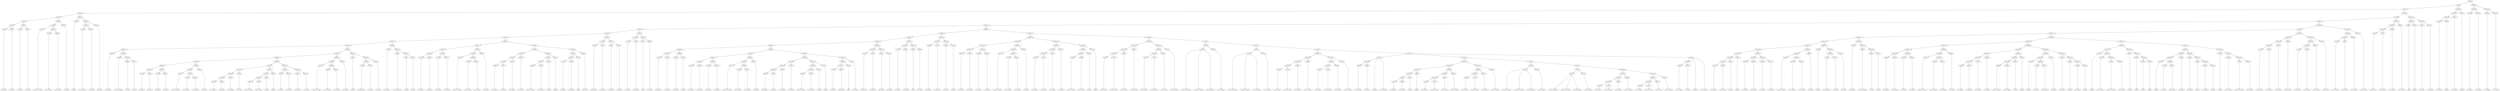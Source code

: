 digraph sample{
"L2810(0)"->"[C  E  G](0)"
"L2810(1)"->"[C  E  G](1)"
"L5306(6)"->"L2810(0)"
"L5306(6)"->"L2810(1)"
"L2810(2)"->"[C  E  G](2)"
"L2810(3)"->"[C  E  G](3)"
"L5306(7)"->"L2810(2)"
"L5306(7)"->"L2810(3)"
"L5306(5)"->"L5306(6)"
"L5306(5)"->"L5306(7)"
"L4701(0)"->"[Cis  D  F  G  B](0)"
"L3070(0)"->"[D  F  G  B](0)"
"L4034(0)"->"[F  G  A  B](0)"
"L5306(10)"->"L3070(0)"
"L5306(10)"->"L4034(0)"
"L5306(9)"->"L4701(0)"
"L5306(9)"->"L5306(10)"
"L2869(0)"->"[F  G  B](0)"
"L5306(8)"->"L5306(9)"
"L5306(8)"->"L2869(0)"
"L5306(4)"->"L5306(5)"
"L5306(4)"->"L5306(8)"
"L4016(0)"->"[C  E](0)"
"L4156(0)"->"[D  E  Gis  B](0)"
"L-1758(0)"->"[C  E  A](0)"
"L5306(13)"->"L4156(0)"
"L5306(13)"->"L-1758(0)"
"L3780(0)"->"[D  F  A](0)"
"L5306(12)"->"L5306(13)"
"L5306(12)"->"L3780(0)"
"L5306(11)"->"L4016(0)"
"L5306(11)"->"L5306(12)"
"L5306(3)"->"L5306(4)"
"L5306(3)"->"L5306(11)"
"L4395(0)"->"[D  E  Gis](0)"
"L4298(0)"->"[C  D  E  Gis  B](0)"
"L2555(0)"->"[C  A](0)"
"L2555(1)"->"[C  A](1)"
"L5306(25)"->"L2555(0)"
"L5306(25)"->"L2555(1)"
"L5306(24)"->"L4298(0)"
"L5306(24)"->"L5306(25)"
"L5306(23)"->"L4395(0)"
"L5306(23)"->"L5306(24)"
"L2810(4)"->"[C  E  G](4)"
"L2810(5)"->"[C  E  G](5)"
"L5306(31)"->"L2810(4)"
"L5306(31)"->"L2810(5)"
"L2810(6)"->"[C  E  G](6)"
"L2810(7)"->"[C  E  G](7)"
"L5306(32)"->"L2810(6)"
"L5306(32)"->"L2810(7)"
"L5306(30)"->"L5306(31)"
"L5306(30)"->"L5306(32)"
"L4701(1)"->"[Cis  D  F  G  B](1)"
"L3070(1)"->"[D  F  G  B](1)"
"L4034(1)"->"[F  G  A  B](1)"
"L5306(35)"->"L3070(1)"
"L5306(35)"->"L4034(1)"
"L5306(34)"->"L4701(1)"
"L5306(34)"->"L5306(35)"
"L2869(1)"->"[F  G  B](1)"
"L5306(33)"->"L5306(34)"
"L5306(33)"->"L2869(1)"
"L5306(29)"->"L5306(30)"
"L5306(29)"->"L5306(33)"
"L4645(0)"->"[C  G  Ais](0)"
"L4781(0)"->"[C  Fis  A](0)"
"L5306(40)"->"L4645(0)"
"L5306(40)"->"L4781(0)"
"L3121(0)"->"[C  F  Gis](0)"
"L5306(39)"->"L5306(40)"
"L5306(39)"->"L3121(0)"
"L2810(8)"->"[C  E  G](8)"
"L5306(38)"->"L5306(39)"
"L5306(38)"->"L2810(8)"
"L3840(0)"->"[D  E  F  G  B](0)"
"L3070(2)"->"[D  F  G  B](2)"
"L5306(43)"->"L3840(0)"
"L5306(43)"->"L3070(2)"
"L4016(1)"->"[C  E](1)"
"L5306(42)"->"L5306(43)"
"L5306(42)"->"L4016(1)"
"L3503(0)"->"[rest](0)"
"L5306(41)"->"L5306(42)"
"L5306(41)"->"L3503(0)"
"L5306(37)"->"L5306(38)"
"L5306(37)"->"L5306(41)"
"L2810(9)"->"[C  E  G](9)"
"L2810(10)"->"[C  E  G](10)"
"L5306(45)"->"L2810(9)"
"L5306(45)"->"L2810(10)"
"L2810(11)"->"[C  E  G](11)"
"L2810(12)"->"[C  E  G](12)"
"L5306(46)"->"L2810(11)"
"L5306(46)"->"L2810(12)"
"L5306(44)"->"L5306(45)"
"L5306(44)"->"L5306(46)"
"L5306(36)"->"L5306(37)"
"L5306(36)"->"L5306(44)"
"L5306(28)"->"L5306(29)"
"L5306(28)"->"L5306(36)"
"L4701(2)"->"[Cis  D  F  G  B](2)"
"L3070(3)"->"[D  F  G  B](3)"
"L4034(2)"->"[F  G  A  B](2)"
"L5306(49)"->"L3070(3)"
"L5306(49)"->"L4034(2)"
"L5306(48)"->"L4701(2)"
"L5306(48)"->"L5306(49)"
"L2869(2)"->"[F  G  B](2)"
"L5306(47)"->"L5306(48)"
"L5306(47)"->"L2869(2)"
"L5306(27)"->"L5306(28)"
"L5306(27)"->"L5306(47)"
"L4016(2)"->"[C  E](2)"
"L4156(1)"->"[D  E  Gis  B](1)"
"L-1758(1)"->"[C  E  A](1)"
"L5306(52)"->"L4156(1)"
"L5306(52)"->"L-1758(1)"
"L3780(1)"->"[D  F  A](1)"
"L5306(51)"->"L5306(52)"
"L5306(51)"->"L3780(1)"
"L5306(50)"->"L4016(2)"
"L5306(50)"->"L5306(51)"
"L5306(26)"->"L5306(27)"
"L5306(26)"->"L5306(50)"
"L5306(22)"->"L5306(23)"
"L5306(22)"->"L5306(26)"
"L4395(1)"->"[D  E  Gis](1)"
"L4298(1)"->"[C  D  E  Gis  B](1)"
"L2555(2)"->"[C  A](2)"
"L2555(3)"->"[C  A](3)"
"L5306(55)"->"L2555(2)"
"L5306(55)"->"L2555(3)"
"L5306(54)"->"L4298(1)"
"L5306(54)"->"L5306(55)"
"L5306(53)"->"L4395(1)"
"L5306(53)"->"L5306(54)"
"L5306(21)"->"L5306(22)"
"L5306(21)"->"L5306(53)"
"L2810(13)"->"[C  E  G](13)"
"L2810(14)"->"[C  E  G](14)"
"L5306(59)"->"L2810(13)"
"L5306(59)"->"L2810(14)"
"L2810(15)"->"[C  E  G](15)"
"L2810(16)"->"[C  E  G](16)"
"L5306(60)"->"L2810(15)"
"L5306(60)"->"L2810(16)"
"L5306(58)"->"L5306(59)"
"L5306(58)"->"L5306(60)"
"L4701(3)"->"[Cis  D  F  G  B](3)"
"L3070(4)"->"[D  F  G  B](4)"
"L4034(3)"->"[F  G  A  B](3)"
"L5306(63)"->"L3070(4)"
"L5306(63)"->"L4034(3)"
"L5306(62)"->"L4701(3)"
"L5306(62)"->"L5306(63)"
"L2869(3)"->"[F  G  B](3)"
"L5306(61)"->"L5306(62)"
"L5306(61)"->"L2869(3)"
"L5306(57)"->"L5306(58)"
"L5306(57)"->"L5306(61)"
"L4645(1)"->"[C  G  Ais](1)"
"L4781(1)"->"[C  Fis  A](1)"
"L5306(68)"->"L4645(1)"
"L5306(68)"->"L4781(1)"
"L3121(1)"->"[C  F  Gis](1)"
"L5306(67)"->"L5306(68)"
"L5306(67)"->"L3121(1)"
"L2810(17)"->"[C  E  G](17)"
"L5306(66)"->"L5306(67)"
"L5306(66)"->"L2810(17)"
"L3840(1)"->"[D  E  F  G  B](1)"
"L3070(5)"->"[D  F  G  B](5)"
"L5306(71)"->"L3840(1)"
"L5306(71)"->"L3070(5)"
"L4016(3)"->"[C  E](3)"
"L5306(70)"->"L5306(71)"
"L5306(70)"->"L4016(3)"
"L3503(1)"->"[rest](1)"
"L5306(69)"->"L5306(70)"
"L5306(69)"->"L3503(1)"
"L5306(65)"->"L5306(66)"
"L5306(65)"->"L5306(69)"
"L3132(0)"->"[C  G  B](0)"
"L4035(0)"->"[D  E  Fis](0)"
"L5306(74)"->"L3132(0)"
"L5306(74)"->"L4035(0)"
"L2025(0)"->"[G](0)"
"L5306(73)"->"L5306(74)"
"L5306(73)"->"L2025(0)"
"L2583(0)"->"[D  G  B](0)"
"L5306(72)"->"L5306(73)"
"L5306(72)"->"L2583(0)"
"L5306(64)"->"L5306(65)"
"L5306(64)"->"L5306(72)"
"L5306(56)"->"L5306(57)"
"L5306(56)"->"L5306(64)"
"L5306(20)"->"L5306(21)"
"L5306(20)"->"L5306(56)"
"L5142(0)"->"[C  Dis  G](0)"
"L5142(1)"->"[C  Dis  G](1)"
"L5306(76)"->"L5142(0)"
"L5306(76)"->"L5142(1)"
"L2583(1)"->"[D  G  B](1)"
"L2583(2)"->"[D  G  B](2)"
"L5306(77)"->"L2583(1)"
"L5306(77)"->"L2583(2)"
"L5306(75)"->"L5306(76)"
"L5306(75)"->"L5306(77)"
"L5306(19)"->"L5306(20)"
"L5306(19)"->"L5306(75)"
"L3132(1)"->"[C  G  B](1)"
"L4035(1)"->"[D  E  Fis](1)"
"L5306(79)"->"L3132(1)"
"L5306(79)"->"L4035(1)"
"L2025(1)"->"[G](1)"
"L2869(4)"->"[F  G  B](4)"
"L5306(80)"->"L2025(1)"
"L5306(80)"->"L2869(4)"
"L5306(78)"->"L5306(79)"
"L5306(78)"->"L5306(80)"
"L5306(18)"->"L5306(19)"
"L5306(18)"->"L5306(78)"
"L5142(2)"->"[C  Dis  G](2)"
"L5142(3)"->"[C  Dis  G](3)"
"L5306(87)"->"L5142(2)"
"L5306(87)"->"L5142(3)"
"L2583(3)"->"[D  G  B](3)"
"L-1796(0)"->"[G  B](0)"
"L5306(88)"->"L2583(3)"
"L5306(88)"->"L-1796(0)"
"L5306(86)"->"L5306(87)"
"L5306(86)"->"L5306(88)"
"L2810(18)"->"[C  E  G](18)"
"L2810(19)"->"[C  E  G](19)"
"L5306(92)"->"L2810(18)"
"L5306(92)"->"L2810(19)"
"L2810(20)"->"[C  E  G](20)"
"L2810(21)"->"[C  E  G](21)"
"L5306(93)"->"L2810(20)"
"L5306(93)"->"L2810(21)"
"L5306(91)"->"L5306(92)"
"L5306(91)"->"L5306(93)"
"L4701(4)"->"[Cis  D  F  G  B](4)"
"L3070(6)"->"[D  F  G  B](6)"
"L4034(4)"->"[F  G  A  B](4)"
"L5306(96)"->"L3070(6)"
"L5306(96)"->"L4034(4)"
"L5306(95)"->"L4701(4)"
"L5306(95)"->"L5306(96)"
"L2869(5)"->"[F  G  B](5)"
"L5306(94)"->"L5306(95)"
"L5306(94)"->"L2869(5)"
"L5306(90)"->"L5306(91)"
"L5306(90)"->"L5306(94)"
"L4645(2)"->"[C  G  Ais](2)"
"L4781(2)"->"[C  Fis  A](2)"
"L5306(101)"->"L4645(2)"
"L5306(101)"->"L4781(2)"
"L3121(2)"->"[C  F  Gis](2)"
"L5306(100)"->"L5306(101)"
"L5306(100)"->"L3121(2)"
"L2810(22)"->"[C  E  G](22)"
"L5306(99)"->"L5306(100)"
"L5306(99)"->"L2810(22)"
"L3840(2)"->"[D  E  F  G  B](2)"
"L3070(7)"->"[D  F  G  B](7)"
"L5306(104)"->"L3840(2)"
"L5306(104)"->"L3070(7)"
"L4016(4)"->"[C  E](4)"
"L5306(103)"->"L5306(104)"
"L5306(103)"->"L4016(4)"
"L3503(2)"->"[rest](2)"
"L5306(102)"->"L5306(103)"
"L5306(102)"->"L3503(2)"
"L5306(98)"->"L5306(99)"
"L5306(98)"->"L5306(102)"
"L3132(2)"->"[C  G  B](2)"
"L4035(2)"->"[D  E  Fis](2)"
"L5306(107)"->"L3132(2)"
"L5306(107)"->"L4035(2)"
"L2025(2)"->"[G](2)"
"L5306(106)"->"L5306(107)"
"L5306(106)"->"L2025(2)"
"L2583(4)"->"[D  G  B](4)"
"L5306(105)"->"L5306(106)"
"L5306(105)"->"L2583(4)"
"L5306(97)"->"L5306(98)"
"L5306(97)"->"L5306(105)"
"L5306(89)"->"L5306(90)"
"L5306(89)"->"L5306(97)"
"L5306(85)"->"L5306(86)"
"L5306(85)"->"L5306(89)"
"L5142(4)"->"[C  Dis  G](4)"
"L5142(5)"->"[C  Dis  G](5)"
"L5306(109)"->"L5142(4)"
"L5306(109)"->"L5142(5)"
"L2583(5)"->"[D  G  B](5)"
"L2583(6)"->"[D  G  B](6)"
"L5306(110)"->"L2583(5)"
"L5306(110)"->"L2583(6)"
"L5306(108)"->"L5306(109)"
"L5306(108)"->"L5306(110)"
"L5306(84)"->"L5306(85)"
"L5306(84)"->"L5306(108)"
"L3132(3)"->"[C  G  B](3)"
"L4035(3)"->"[D  E  Fis](3)"
"L5306(112)"->"L3132(3)"
"L5306(112)"->"L4035(3)"
"L2025(3)"->"[G](3)"
"L2869(6)"->"[F  G  B](6)"
"L5306(113)"->"L2025(3)"
"L5306(113)"->"L2869(6)"
"L5306(111)"->"L5306(112)"
"L5306(111)"->"L5306(113)"
"L5306(83)"->"L5306(84)"
"L5306(83)"->"L5306(111)"
"L5142(6)"->"[C  Dis  G](6)"
"L5142(7)"->"[C  Dis  G](7)"
"L5306(115)"->"L5142(6)"
"L5306(115)"->"L5142(7)"
"L2583(7)"->"[D  G  B](7)"
"L-1796(1)"->"[G  B](1)"
"L5306(116)"->"L2583(7)"
"L5306(116)"->"L-1796(1)"
"L5306(114)"->"L5306(115)"
"L5306(114)"->"L5306(116)"
"L5306(82)"->"L5306(83)"
"L5306(82)"->"L5306(114)"
"L2810(23)"->"[C  E  G](23)"
"L2810(24)"->"[C  E  G](24)"
"L5306(121)"->"L2810(23)"
"L5306(121)"->"L2810(24)"
"L2810(25)"->"[C  E  G](25)"
"L2810(26)"->"[C  E  G](26)"
"L5306(122)"->"L2810(25)"
"L5306(122)"->"L2810(26)"
"L5306(120)"->"L5306(121)"
"L5306(120)"->"L5306(122)"
"L4701(5)"->"[Cis  D  F  G  B](5)"
"L3070(8)"->"[D  F  G  B](8)"
"L4034(5)"->"[F  G  A  B](5)"
"L5306(125)"->"L3070(8)"
"L5306(125)"->"L4034(5)"
"L5306(124)"->"L4701(5)"
"L5306(124)"->"L5306(125)"
"L2869(7)"->"[F  G  B](7)"
"L5306(123)"->"L5306(124)"
"L5306(123)"->"L2869(7)"
"L5306(119)"->"L5306(120)"
"L5306(119)"->"L5306(123)"
"L4645(3)"->"[C  G  Ais](3)"
"L4781(3)"->"[C  Fis  A](3)"
"L5306(129)"->"L4645(3)"
"L5306(129)"->"L4781(3)"
"L3121(3)"->"[C  F  Gis](3)"
"L5306(128)"->"L5306(129)"
"L5306(128)"->"L3121(3)"
"L2810(27)"->"[C  E  G](27)"
"L5306(127)"->"L5306(128)"
"L5306(127)"->"L2810(27)"
"L3840(3)"->"[D  E  F  G  B](3)"
"L3070(9)"->"[D  F  G  B](9)"
"L5306(132)"->"L3840(3)"
"L5306(132)"->"L3070(9)"
"L4016(5)"->"[C  E](5)"
"L5306(131)"->"L5306(132)"
"L5306(131)"->"L4016(5)"
"L3503(3)"->"[rest](3)"
"L5306(130)"->"L5306(131)"
"L5306(130)"->"L3503(3)"
"L5306(126)"->"L5306(127)"
"L5306(126)"->"L5306(130)"
"L5306(118)"->"L5306(119)"
"L5306(118)"->"L5306(126)"
"L2953(0)"->"[C  F  G  A](0)"
"L-1727(0)"->"[C  D  E  F  A](0)"
"L5306(137)"->"L2953(0)"
"L5306(137)"->"L-1727(0)"
"L5263(0)"->"[C  D  F  A](0)"
"L5306(136)"->"L5306(137)"
"L5306(136)"->"L5263(0)"
"L4338(0)"->"[C  D  F  A  B](0)"
"L5306(135)"->"L5306(136)"
"L5306(135)"->"L4338(0)"
"L2953(1)"->"[C  F  G  A](1)"
"L-1727(1)"->"[C  D  E  F  A](1)"
"L5306(140)"->"L2953(1)"
"L5306(140)"->"L-1727(1)"
"L5263(1)"->"[C  D  F  A](1)"
"L5306(139)"->"L5306(140)"
"L5306(139)"->"L5263(1)"
"L4338(1)"->"[C  D  F  A  B](1)"
"L5306(138)"->"L5306(139)"
"L5306(138)"->"L4338(1)"
"L5306(134)"->"L5306(135)"
"L5306(134)"->"L5306(138)"
"L3627(0)"->"[C  Cis  D  E  Ais](0)"
"L3627(0)"->"[C  Dis  E  F  Ais](0)"
"L3627(0)"->"[C  E  Fis  Ais](0)"
"L1062(0)"->"[C  E  G  Ais](0)"
"L3079(0)"->"L3627(0)"
"L3079(0)"->"L1062(0)"
"L3627(1)"->"[C  Cis  D  E  Ais](1)"
"L3627(1)"->"[C  Dis  E  F  Ais](1)"
"L3627(1)"->"[C  E  Fis  Ais](1)"
"L1062(1)"->"[C  E  G  Ais](1)"
"L3079(1)"->"L3627(1)"
"L3079(1)"->"L1062(1)"
"L2953(2)"->"[C  F  G  A](2)"
"L-1727(2)"->"[C  D  E  F  A](2)"
"L5306(144)"->"L2953(2)"
"L5306(144)"->"L-1727(2)"
"L5263(2)"->"[C  D  F  A](2)"
"L5306(143)"->"L5306(144)"
"L5306(143)"->"L5263(2)"
"L4338(2)"->"[C  D  F  A  B](2)"
"L5306(142)"->"L5306(143)"
"L5306(142)"->"L4338(2)"
"L2953(3)"->"[C  F  G  A](3)"
"L-1727(3)"->"[C  D  E  F  A](3)"
"L5306(147)"->"L2953(3)"
"L5306(147)"->"L-1727(3)"
"L5263(3)"->"[C  D  F  A](3)"
"L5306(146)"->"L5306(147)"
"L5306(146)"->"L5263(3)"
"L4338(3)"->"[C  D  F  A  B](3)"
"L5306(145)"->"L5306(146)"
"L5306(145)"->"L4338(3)"
"L5306(141)"->"L5306(142)"
"L5306(141)"->"L5306(145)"
"L2953(4)"->"[C  F  G  A](4)"
"L5086(0)"->"[C  D  E](0)"
"L5306(148)"->"L2953(4)"
"L5306(148)"->"L5086(0)"
"L5254(0)"->"[C  Ais](0)"
"L5254(0)"->"L5306(148)"
"L5254(0)"->"[C  G  A  Ais](0)"
"L5213(0)"->"[F  A  Ais](0)"
"L5004(0)"->"[C  D  E  A](0)"
"L5284(0)"->"L5213(0)"
"L5284(0)"->"L5004(0)"
"L4530(0)"->"[F  A](0)"
"L5306(153)"->"L5284(0)"
"L5306(153)"->"L4530(0)"
"L3503(4)"->"[rest](4)"
"L5306(152)"->"L5306(153)"
"L5306(152)"->"L3503(4)"
"L2953(5)"->"[C  F  G  A](5)"
"L-1727(4)"->"[C  D  E  F  A](4)"
"L5306(156)"->"L2953(5)"
"L5306(156)"->"L-1727(4)"
"L5263(4)"->"[C  D  F  A](4)"
"L5306(155)"->"L5306(156)"
"L5306(155)"->"L5263(4)"
"L4338(4)"->"[C  D  F  A  B](4)"
"L5306(154)"->"L5306(155)"
"L5306(154)"->"L4338(4)"
"L5306(151)"->"L5306(152)"
"L5306(151)"->"L5306(154)"
"L2953(6)"->"[C  F  G  A](6)"
"L-1727(5)"->"[C  D  E  F  A](5)"
"L5306(159)"->"L2953(6)"
"L5306(159)"->"L-1727(5)"
"L5263(5)"->"[C  D  F  A](5)"
"L5306(158)"->"L5306(159)"
"L5306(158)"->"L5263(5)"
"L4338(5)"->"[C  D  F  A  B](5)"
"L5306(157)"->"L5306(158)"
"L5306(157)"->"L4338(5)"
"L5306(150)"->"L5306(151)"
"L5306(150)"->"L5306(157)"
"L3627(2)"->"[C  Cis  D  E  Ais](2)"
"L3627(2)"->"[C  Dis  E  F  Ais](2)"
"L3627(2)"->"[C  E  Fis  Ais](2)"
"L1062(2)"->"[C  E  G  Ais](2)"
"L3079(2)"->"L3627(2)"
"L3079(2)"->"L1062(2)"
"L3627(3)"->"[C  Cis  D  E  Ais](3)"
"L3627(3)"->"[C  Dis  E  F  Ais](3)"
"L3627(3)"->"[C  E  Fis  Ais](3)"
"L1062(3)"->"[C  E  G  Ais](3)"
"L3079(3)"->"L3627(3)"
"L3079(3)"->"L1062(3)"
"L2953(7)"->"[C  F  G  A](7)"
"L-1727(6)"->"[C  D  E  F  A](6)"
"L5306(163)"->"L2953(7)"
"L5306(163)"->"L-1727(6)"
"L5263(6)"->"[C  D  F  A](6)"
"L5306(162)"->"L5306(163)"
"L5306(162)"->"L5263(6)"
"L4338(6)"->"[C  D  F  A  B](6)"
"L5306(161)"->"L5306(162)"
"L5306(161)"->"L4338(6)"
"L2953(8)"->"[C  F  G  A](8)"
"L-1727(7)"->"[C  D  E  F  A](7)"
"L5306(166)"->"L2953(8)"
"L5306(166)"->"L-1727(7)"
"L5263(7)"->"[C  D  F  A](7)"
"L5306(165)"->"L5306(166)"
"L5306(165)"->"L5263(7)"
"L4338(7)"->"[C  D  F  A  B](7)"
"L5306(164)"->"L5306(165)"
"L5306(164)"->"L4338(7)"
"L5306(160)"->"L5306(161)"
"L5306(160)"->"L5306(164)"
"L5302(3)"->"L3079(3)"
"L5302(3)"->"L5306(160)"
"L5302(2)"->"L3079(2)"
"L5302(2)"->"L5302(3)"
"L5306(149)"->"L5306(150)"
"L5306(149)"->"L5302(2)"
"L2953(9)"->"[C  F  G  A](9)"
"L5086(1)"->"[C  D  E](1)"
"L5306(167)"->"L2953(9)"
"L5306(167)"->"L5086(1)"
"L5254(1)"->"[C  Ais](1)"
"L5254(1)"->"L5306(167)"
"L5254(1)"->"[C  G  A  Ais](1)"
"L5304(0)"->"L5254(0)"
"L5304(0)"->"L5306(149)"
"L5304(0)"->"L5254(1)"
"L5305(0)"->"L5306(141)"
"L5305(0)"->"L5304(0)"
"L5302(1)"->"L3079(1)"
"L5302(1)"->"L5305(0)"
"L5302(0)"->"L3079(0)"
"L5302(0)"->"L5302(1)"
"L5306(133)"->"L5306(134)"
"L5306(133)"->"L5302(0)"
"L5306(117)"->"L5306(118)"
"L5306(117)"->"L5306(133)"
"L5306(81)"->"L5306(82)"
"L5306(81)"->"L5306(117)"
"L5306(17)"->"L5306(18)"
"L5306(17)"->"L5306(81)"
"L5213(1)"->"[F  A  Ais](1)"
"L5004(1)"->"[C  D  E  A](1)"
"L5284(1)"->"L5213(1)"
"L5284(1)"->"L5004(1)"
"L4530(1)"->"[F  A](1)"
"L5306(176)"->"L5284(1)"
"L5306(176)"->"L4530(1)"
"L3503(5)"->"[rest](5)"
"L5306(175)"->"L5306(176)"
"L5306(175)"->"L3503(5)"
"L2810(28)"->"[C  E  G](28)"
"L2810(29)"->"[C  E  G](29)"
"L5306(178)"->"L2810(28)"
"L5306(178)"->"L2810(29)"
"L2810(30)"->"[C  E  G](30)"
"L2810(31)"->"[C  E  G](31)"
"L5306(179)"->"L2810(30)"
"L5306(179)"->"L2810(31)"
"L5306(177)"->"L5306(178)"
"L5306(177)"->"L5306(179)"
"L5306(174)"->"L5306(175)"
"L5306(174)"->"L5306(177)"
"L4701(6)"->"[Cis  D  F  G  B](6)"
"L3070(10)"->"[D  F  G  B](10)"
"L4034(6)"->"[F  G  A  B](6)"
"L5306(182)"->"L3070(10)"
"L5306(182)"->"L4034(6)"
"L5306(181)"->"L4701(6)"
"L5306(181)"->"L5306(182)"
"L2869(8)"->"[F  G  B](8)"
"L5306(180)"->"L5306(181)"
"L5306(180)"->"L2869(8)"
"L5306(173)"->"L5306(174)"
"L5306(173)"->"L5306(180)"
"L4016(6)"->"[C  E](6)"
"L4156(2)"->"[D  E  Gis  B](2)"
"L-1758(2)"->"[C  E  A](2)"
"L5306(185)"->"L4156(2)"
"L5306(185)"->"L-1758(2)"
"L3780(2)"->"[D  F  A](2)"
"L5306(184)"->"L5306(185)"
"L5306(184)"->"L3780(2)"
"L5306(183)"->"L4016(6)"
"L5306(183)"->"L5306(184)"
"L5306(172)"->"L5306(173)"
"L5306(172)"->"L5306(183)"
"L4395(2)"->"[D  E  Gis](2)"
"L4298(2)"->"[C  D  E  Gis  B](2)"
"L2555(4)"->"[C  A](4)"
"L2555(5)"->"[C  A](5)"
"L5306(188)"->"L2555(4)"
"L5306(188)"->"L2555(5)"
"L5306(187)"->"L4298(2)"
"L5306(187)"->"L5306(188)"
"L5306(186)"->"L4395(2)"
"L5306(186)"->"L5306(187)"
"L5306(171)"->"L5306(172)"
"L5306(171)"->"L5306(186)"
"L2810(32)"->"[C  E  G](32)"
"L2810(33)"->"[C  E  G](33)"
"L5306(193)"->"L2810(32)"
"L5306(193)"->"L2810(33)"
"L2810(34)"->"[C  E  G](34)"
"L2810(35)"->"[C  E  G](35)"
"L5306(194)"->"L2810(34)"
"L5306(194)"->"L2810(35)"
"L5306(192)"->"L5306(193)"
"L5306(192)"->"L5306(194)"
"L4701(7)"->"[Cis  D  F  G  B](7)"
"L3070(11)"->"[D  F  G  B](11)"
"L4034(7)"->"[F  G  A  B](7)"
"L5306(197)"->"L3070(11)"
"L5306(197)"->"L4034(7)"
"L5306(196)"->"L4701(7)"
"L5306(196)"->"L5306(197)"
"L2869(9)"->"[F  G  B](9)"
"L5306(195)"->"L5306(196)"
"L5306(195)"->"L2869(9)"
"L5306(191)"->"L5306(192)"
"L5306(191)"->"L5306(195)"
"L4645(4)"->"[C  G  Ais](4)"
"L4781(4)"->"[C  Fis  A](4)"
"L5306(202)"->"L4645(4)"
"L5306(202)"->"L4781(4)"
"L3121(4)"->"[C  F  Gis](4)"
"L5306(201)"->"L5306(202)"
"L5306(201)"->"L3121(4)"
"L2810(36)"->"[C  E  G](36)"
"L5306(200)"->"L5306(201)"
"L5306(200)"->"L2810(36)"
"L3840(4)"->"[D  E  F  G  B](4)"
"L3070(12)"->"[D  F  G  B](12)"
"L5306(205)"->"L3840(4)"
"L5306(205)"->"L3070(12)"
"L4016(7)"->"[C  E](7)"
"L5306(204)"->"L5306(205)"
"L5306(204)"->"L4016(7)"
"L3503(6)"->"[rest](6)"
"L5306(203)"->"L5306(204)"
"L5306(203)"->"L3503(6)"
"L5306(199)"->"L5306(200)"
"L5306(199)"->"L5306(203)"
"L-1796(2)"->"[G  B](2)"
"L2263(0)"->"[C  G  A](0)"
"L3223(0)"->"[Cis  G  Ais](0)"
"L5306(209)"->"L2263(0)"
"L5306(209)"->"L3223(0)"
"L5306(208)"->"L-1796(2)"
"L5306(208)"->"L5306(209)"
"L2583(8)"->"[D  G  B](8)"
"L5306(207)"->"L5306(208)"
"L5306(207)"->"L2583(8)"
"L2810(37)"->"[C  E  G](37)"
"L3003(0)"->"[E  G](0)"
"L2810(38)"->"[C  E  G](38)"
"L4016(8)"->"[C  E](8)"
"L5306(212)"->"L2810(38)"
"L5306(212)"->"L4016(8)"
"L5306(211)"->"L3003(0)"
"L5306(211)"->"L5306(212)"
"L5306(210)"->"L2810(37)"
"L5306(210)"->"L5306(211)"
"L5306(206)"->"L5306(207)"
"L5306(206)"->"L5306(210)"
"L5306(198)"->"L5306(199)"
"L5306(198)"->"L5306(206)"
"L5306(190)"->"L5306(191)"
"L5306(190)"->"L5306(198)"
"L-1796(3)"->"[G  B](3)"
"L3070(13)"->"[D  F  G  B](13)"
"L4701(8)"->"[Cis  D  F  G  B](8)"
"L4802(0)"->"[E  F  G  B](0)"
"L5306(217)"->"L4701(8)"
"L5306(217)"->"L4802(0)"
"L5306(216)"->"L3070(13)"
"L5306(216)"->"L5306(217)"
"L5306(215)"->"L-1796(3)"
"L5306(215)"->"L5306(216)"
"L4016(9)"->"[C  E](9)"
"L4982(0)"->"[E  B](0)"
"L3235(0)"->"[C  D](0)"
"L2680(0)"->"[A  B](0)"
"L5306(220)"->"L3235(0)"
"L5306(220)"->"L2680(0)"
"L5306(219)"->"L4982(0)"
"L5306(219)"->"L5306(220)"
"L5306(218)"->"L4016(9)"
"L5306(218)"->"L5306(219)"
"L5306(214)"->"L5306(215)"
"L5306(214)"->"L5306(218)"
"L-1796(4)"->"[G  B](4)"
"L2263(1)"->"[C  G  A](1)"
"L3223(1)"->"[Cis  G  Ais](1)"
"L5306(225)"->"L2263(1)"
"L5306(225)"->"L3223(1)"
"L5306(224)"->"L-1796(4)"
"L5306(224)"->"L5306(225)"
"L2583(9)"->"[D  G  B](9)"
"L5306(223)"->"L5306(224)"
"L5306(223)"->"L2583(9)"
"L2810(39)"->"[C  E  G](39)"
"L3003(1)"->"[E  G](1)"
"L2810(40)"->"[C  E  G](40)"
"L4016(10)"->"[C  E](10)"
"L5306(228)"->"L2810(40)"
"L5306(228)"->"L4016(10)"
"L5306(227)"->"L3003(1)"
"L5306(227)"->"L5306(228)"
"L5306(226)"->"L2810(39)"
"L5306(226)"->"L5306(227)"
"L5306(222)"->"L5306(223)"
"L5306(222)"->"L5306(226)"
"L-1796(5)"->"[G  B](5)"
"L3070(14)"->"[D  F  G  B](14)"
"L4701(9)"->"[Cis  D  F  G  B](9)"
"L4802(1)"->"[E  F  G  B](1)"
"L5306(231)"->"L4701(9)"
"L5306(231)"->"L4802(1)"
"L5306(230)"->"L3070(14)"
"L5306(230)"->"L5306(231)"
"L5306(229)"->"L-1796(5)"
"L5306(229)"->"L5306(230)"
"L5306(221)"->"L5306(222)"
"L5306(221)"->"L5306(229)"
"L5306(213)"->"L5306(214)"
"L5306(213)"->"L5306(221)"
"L5306(189)"->"L5306(190)"
"L5306(189)"->"L5306(213)"
"L5306(170)"->"L5306(171)"
"L5306(170)"->"L5306(189)"
"L1708(0)"->"[C  D  E  F](0)"
"L5092(0)"->"[C  G  A  B](0)"
"L5306(235)"->"L1708(0)"
"L5306(235)"->"L5092(0)"
"L5092(1)"->"[C  G  A  B](1)"
"L5306(234)"->"L5306(235)"
"L5306(234)"->"L5092(1)"
"L4509(0)"->"[D  E  F  G](0)"
"L5306(233)"->"L5306(234)"
"L5306(233)"->"L4509(0)"
"L1708(1)"->"[C  D  E  F](1)"
"L5092(2)"->"[C  G  A  B](2)"
"L5306(238)"->"L1708(1)"
"L5306(238)"->"L5092(2)"
"L5092(3)"->"[C  G  A  B](3)"
"L5306(237)"->"L5306(238)"
"L5306(237)"->"L5092(3)"
"L4509(1)"->"[D  E  F  G](1)"
"L5306(236)"->"L5306(237)"
"L5306(236)"->"L4509(1)"
"L5306(232)"->"L5306(233)"
"L5306(232)"->"L5306(236)"
"L5306(169)"->"L5306(170)"
"L5306(169)"->"L5306(232)"
"L3220(0)"->"[C  E  F  G](0)"
"L528(0)"->"[C  D  A  B](0)"
"L5306(241)"->"L3220(0)"
"L5306(241)"->"L528(0)"
"L5092(4)"->"[C  G  A  B](4)"
"L5306(240)"->"L5306(241)"
"L5306(240)"->"L5092(4)"
"L4509(2)"->"[D  E  F  G](2)"
"L5306(239)"->"L5306(240)"
"L5306(239)"->"L4509(2)"
"L5306(168)"->"L5306(169)"
"L5306(168)"->"L5306(239)"
"L5306(16)"->"L5306(17)"
"L5306(16)"->"L5306(168)"
"L3220(1)"->"[C  E  F  G](1)"
"L528(1)"->"[C  D  A  B](1)"
"L5306(244)"->"L3220(1)"
"L5306(244)"->"L528(1)"
"L5092(5)"->"[C  G  A  B](5)"
"L5306(243)"->"L5306(244)"
"L5306(243)"->"L5092(5)"
"L4509(3)"->"[D  E  F  G](3)"
"L5306(242)"->"L5306(243)"
"L5306(242)"->"L4509(3)"
"L5306(15)"->"L5306(16)"
"L5306(15)"->"L5306(242)"
"L2398(0)"->"[C](0)"
"L3503(7)"->"[rest](7)"
"L5306(246)"->"L2398(0)"
"L5306(246)"->"L3503(7)"
"L5253(0)"->"[C  F  A](0)"
"L3121(5)"->"[C  F  Gis](5)"
"L5306(247)"->"L5253(0)"
"L5306(247)"->"L3121(5)"
"L5306(245)"->"L5306(246)"
"L5306(245)"->"L5306(247)"
"L5306(14)"->"L5306(15)"
"L5306(14)"->"L5306(245)"
"L5306(2)"->"L5306(3)"
"L5306(2)"->"L5306(14)"
"L2810(41)"->"[C  E  G](41)"
"L3503(8)"->"[rest](8)"
"L5306(250)"->"L2810(41)"
"L5306(250)"->"L3503(8)"
"L2810(42)"->"[C  E  G](42)"
"L5306(249)"->"L5306(250)"
"L5306(249)"->"L2810(42)"
"L3503(9)"->"[rest](9)"
"L5306(248)"->"L5306(249)"
"L5306(248)"->"L3503(9)"
"L5306(1)"->"L5306(2)"
"L5306(1)"->"L5306(248)"
"L2810(43)"->"[C  E  G](43)"
"L2810(44)"->"[C  E  G](44)"
"L5306(252)"->"L2810(43)"
"L5306(252)"->"L2810(44)"
"L2810(45)"->"[C  E  G](45)"
"L2810(46)"->"[C  E  G](46)"
"L5306(253)"->"L2810(45)"
"L5306(253)"->"L2810(46)"
"L5306(251)"->"L5306(252)"
"L5306(251)"->"L5306(253)"
"L5306(0)"->"L5306(1)"
"L5306(0)"->"L5306(251)"
{rank = min; "L5306(0)"}
{rank = same; "L5306(1)"; "L5306(251)";}
{rank = same; "L5306(2)"; "L5306(248)"; "L5306(252)"; "L5306(253)";}
{rank = same; "L5306(3)"; "L5306(14)"; "L5306(249)"; "L3503(9)"; "L2810(43)"; "L2810(44)"; "L2810(45)"; "L2810(46)";}
{rank = same; "L5306(4)"; "L5306(11)"; "L5306(15)"; "L5306(245)"; "L5306(250)"; "L2810(42)";}
{rank = same; "L5306(5)"; "L5306(8)"; "L4016(0)"; "L5306(12)"; "L5306(16)"; "L5306(242)"; "L5306(246)"; "L5306(247)"; "L2810(41)"; "L3503(8)";}
{rank = same; "L5306(6)"; "L5306(7)"; "L5306(9)"; "L2869(0)"; "L5306(13)"; "L3780(0)"; "L5306(17)"; "L5306(168)"; "L5306(243)"; "L4509(3)"; "L2398(0)"; "L3503(7)"; "L5253(0)"; "L3121(5)";}
{rank = same; "L2810(0)"; "L2810(1)"; "L2810(2)"; "L2810(3)"; "L4701(0)"; "L5306(10)"; "L4156(0)"; "L-1758(0)"; "L5306(18)"; "L5306(81)"; "L5306(169)"; "L5306(239)"; "L5306(244)"; "L5092(5)";}
{rank = same; "L3070(0)"; "L4034(0)"; "L5306(19)"; "L5306(78)"; "L5306(82)"; "L5306(117)"; "L5306(170)"; "L5306(232)"; "L5306(240)"; "L4509(2)"; "L3220(1)"; "L528(1)";}
{rank = same; "L5306(20)"; "L5306(75)"; "L5306(79)"; "L5306(80)"; "L5306(83)"; "L5306(114)"; "L5306(118)"; "L5306(133)"; "L5306(171)"; "L5306(189)"; "L5306(233)"; "L5306(236)"; "L5306(241)"; "L5092(4)";}
{rank = same; "L5306(21)"; "L5306(56)"; "L5306(76)"; "L5306(77)"; "L3132(1)"; "L4035(1)"; "L2025(1)"; "L2869(4)"; "L5306(84)"; "L5306(111)"; "L5306(115)"; "L5306(116)"; "L5306(119)"; "L5306(126)"; "L5306(134)"; "L5302(0)"; "L5306(172)"; "L5306(186)"; "L5306(190)"; "L5306(213)"; "L5306(234)"; "L4509(0)"; "L5306(237)"; "L4509(1)"; "L3220(0)"; "L528(0)";}
{rank = same; "L5306(22)"; "L5306(53)"; "L5306(57)"; "L5306(64)"; "L5142(0)"; "L5142(1)"; "L2583(1)"; "L2583(2)"; "L5306(85)"; "L5306(108)"; "L5306(112)"; "L5306(113)"; "L5142(6)"; "L5142(7)"; "L2583(7)"; "L-1796(1)"; "L5306(120)"; "L5306(123)"; "L5306(127)"; "L5306(130)"; "L5306(135)"; "L5306(138)"; "L3079(0)"; "L5302(1)"; "L5306(173)"; "L5306(183)"; "L4395(2)"; "L5306(187)"; "L5306(191)"; "L5306(198)"; "L5306(214)"; "L5306(221)"; "L5306(235)"; "L5092(1)"; "L5306(238)"; "L5092(3)";}
{rank = same; "L5306(23)"; "L5306(26)"; "L4395(1)"; "L5306(54)"; "L5306(58)"; "L5306(61)"; "L5306(65)"; "L5306(72)"; "L5306(86)"; "L5306(89)"; "L5306(109)"; "L5306(110)"; "L3132(3)"; "L4035(3)"; "L2025(3)"; "L2869(6)"; "L5306(121)"; "L5306(122)"; "L5306(124)"; "L2869(7)"; "L5306(128)"; "L2810(27)"; "L5306(131)"; "L3503(3)"; "L5306(136)"; "L4338(0)"; "L5306(139)"; "L4338(1)"; "L3627(0)"; "L1062(0)"; "L3079(1)"; "L5305(0)"; "L5306(174)"; "L5306(180)"; "L4016(6)"; "L5306(184)"; "L4298(2)"; "L5306(188)"; "L5306(192)"; "L5306(195)"; "L5306(199)"; "L5306(206)"; "L5306(215)"; "L5306(218)"; "L5306(222)"; "L5306(229)"; "L1708(0)"; "L5092(0)"; "L1708(1)"; "L5092(2)";}
{rank = same; "L4395(0)"; "L5306(24)"; "L5306(27)"; "L5306(50)"; "L4298(1)"; "L5306(55)"; "L5306(59)"; "L5306(60)"; "L5306(62)"; "L2869(3)"; "L5306(66)"; "L5306(69)"; "L5306(73)"; "L2583(0)"; "L5306(87)"; "L5306(88)"; "L5306(90)"; "L5306(97)"; "L5142(4)"; "L5142(5)"; "L2583(5)"; "L2583(6)"; "L2810(23)"; "L2810(24)"; "L2810(25)"; "L2810(26)"; "L4701(5)"; "L5306(125)"; "L5306(129)"; "L3121(3)"; "L5306(132)"; "L4016(5)"; "L5306(137)"; "L5263(0)"; "L5306(140)"; "L5263(1)"; "L3627(1)"; "L1062(1)"; "L5306(141)"; "L5304(0)"; "L5306(175)"; "L5306(177)"; "L5306(181)"; "L2869(8)"; "L5306(185)"; "L3780(2)"; "L2555(4)"; "L2555(5)"; "L5306(193)"; "L5306(194)"; "L5306(196)"; "L2869(9)"; "L5306(200)"; "L5306(203)"; "L5306(207)"; "L5306(210)"; "L-1796(3)"; "L5306(216)"; "L4016(9)"; "L5306(219)"; "L5306(223)"; "L5306(226)"; "L-1796(5)"; "L5306(230)";}
{rank = same; "L4298(0)"; "L5306(25)"; "L5306(28)"; "L5306(47)"; "L4016(2)"; "L5306(51)"; "L2555(2)"; "L2555(3)"; "L2810(13)"; "L2810(14)"; "L2810(15)"; "L2810(16)"; "L4701(3)"; "L5306(63)"; "L5306(67)"; "L2810(17)"; "L5306(70)"; "L3503(1)"; "L5306(74)"; "L2025(0)"; "L5142(2)"; "L5142(3)"; "L2583(3)"; "L-1796(0)"; "L5306(91)"; "L5306(94)"; "L5306(98)"; "L5306(105)"; "L3070(8)"; "L4034(5)"; "L4645(3)"; "L4781(3)"; "L3840(3)"; "L3070(9)"; "L2953(0)"; "L-1727(0)"; "L2953(1)"; "L-1727(1)"; "L5306(142)"; "L5306(145)"; "L5254(0)"; "L5306(149)"; "L5254(1)"; "L5306(176)"; "L3503(5)"; "L5306(178)"; "L5306(179)"; "L4701(6)"; "L5306(182)"; "L4156(2)"; "L-1758(2)"; "L2810(32)"; "L2810(33)"; "L2810(34)"; "L2810(35)"; "L4701(7)"; "L5306(197)"; "L5306(201)"; "L2810(36)"; "L5306(204)"; "L3503(6)"; "L5306(208)"; "L2583(8)"; "L2810(37)"; "L5306(211)"; "L3070(13)"; "L5306(217)"; "L4982(0)"; "L5306(220)"; "L5306(224)"; "L2583(9)"; "L2810(39)"; "L5306(227)"; "L3070(14)"; "L5306(231)";}
{rank = same; "L2555(0)"; "L2555(1)"; "L5306(29)"; "L5306(36)"; "L5306(48)"; "L2869(2)"; "L5306(52)"; "L3780(1)"; "L3070(4)"; "L4034(3)"; "L5306(68)"; "L3121(1)"; "L5306(71)"; "L4016(3)"; "L3132(0)"; "L4035(0)"; "L5306(92)"; "L5306(93)"; "L5306(95)"; "L2869(5)"; "L5306(99)"; "L5306(102)"; "L5306(106)"; "L2583(4)"; "L5306(143)"; "L4338(2)"; "L5306(146)"; "L4338(3)"; "L5306(148)"; "L5306(150)"; "L5302(2)"; "L5306(167)"; "L5284(1)"; "L4530(1)"; "L2810(28)"; "L2810(29)"; "L2810(30)"; "L2810(31)"; "L3070(10)"; "L4034(6)"; "L3070(11)"; "L4034(7)"; "L5306(202)"; "L3121(4)"; "L5306(205)"; "L4016(7)"; "L-1796(2)"; "L5306(209)"; "L3003(0)"; "L5306(212)"; "L4701(8)"; "L4802(0)"; "L3235(0)"; "L2680(0)"; "L-1796(4)"; "L5306(225)"; "L3003(1)"; "L5306(228)"; "L4701(9)"; "L4802(1)";}
{rank = same; "L5306(30)"; "L5306(33)"; "L5306(37)"; "L5306(44)"; "L4701(2)"; "L5306(49)"; "L4156(1)"; "L-1758(1)"; "L4645(1)"; "L4781(1)"; "L3840(1)"; "L3070(5)"; "L2810(18)"; "L2810(19)"; "L2810(20)"; "L2810(21)"; "L4701(4)"; "L5306(96)"; "L5306(100)"; "L2810(22)"; "L5306(103)"; "L3503(2)"; "L5306(107)"; "L2025(2)"; "L5306(144)"; "L5263(2)"; "L5306(147)"; "L5263(3)"; "L2953(4)"; "L5086(0)"; "L5306(151)"; "L5306(157)"; "L3079(2)"; "L5302(3)"; "L2953(9)"; "L5086(1)"; "L5213(1)"; "L5004(1)"; "L4645(4)"; "L4781(4)"; "L3840(4)"; "L3070(12)"; "L2263(0)"; "L3223(0)"; "L2810(38)"; "L4016(8)"; "L2263(1)"; "L3223(1)"; "L2810(40)"; "L4016(10)";}
{rank = same; "L5306(31)"; "L5306(32)"; "L5306(34)"; "L2869(1)"; "L5306(38)"; "L5306(41)"; "L5306(45)"; "L5306(46)"; "L3070(3)"; "L4034(2)"; "L3070(6)"; "L4034(4)"; "L5306(101)"; "L3121(2)"; "L5306(104)"; "L4016(4)"; "L3132(2)"; "L4035(2)"; "L2953(2)"; "L-1727(2)"; "L2953(3)"; "L-1727(3)"; "L5306(152)"; "L5306(154)"; "L5306(158)"; "L4338(5)"; "L3627(2)"; "L1062(2)"; "L3079(3)"; "L5306(160)";}
{rank = same; "L2810(4)"; "L2810(5)"; "L2810(6)"; "L2810(7)"; "L4701(1)"; "L5306(35)"; "L5306(39)"; "L2810(8)"; "L5306(42)"; "L3503(0)"; "L2810(9)"; "L2810(10)"; "L2810(11)"; "L2810(12)"; "L4645(2)"; "L4781(2)"; "L3840(2)"; "L3070(7)"; "L5306(153)"; "L3503(4)"; "L5306(155)"; "L4338(4)"; "L5306(159)"; "L5263(5)"; "L3627(3)"; "L1062(3)"; "L5306(161)"; "L5306(164)";}
{rank = same; "L3070(1)"; "L4034(1)"; "L5306(40)"; "L3121(0)"; "L5306(43)"; "L4016(1)"; "L5284(0)"; "L4530(0)"; "L5306(156)"; "L5263(4)"; "L2953(6)"; "L-1727(5)"; "L5306(162)"; "L4338(6)"; "L5306(165)"; "L4338(7)";}
{rank = same; "L4645(0)"; "L4781(0)"; "L3840(0)"; "L3070(2)"; "L5213(0)"; "L5004(0)"; "L2953(5)"; "L-1727(4)"; "L5306(163)"; "L5263(6)"; "L5306(166)"; "L5263(7)";}
{rank = same; "L2953(7)"; "L-1727(6)"; "L2953(8)"; "L-1727(7)";}
{rank = max; "[A  B](0)"; "[C  A](0)"; "[C  A](1)"; "[C  A](2)"; "[C  A](3)"; "[C  A](4)"; "[C  A](5)"; "[C  Ais](0)"; "[C  Ais](1)"; "[C  Cis  D  E  Ais](0)"; "[C  Cis  D  E  Ais](1)"; "[C  Cis  D  E  Ais](2)"; "[C  Cis  D  E  Ais](3)"; "[C  D  A  B](0)"; "[C  D  A  B](1)"; "[C  D  E  A](0)"; "[C  D  E  A](1)"; "[C  D  E  F  A](0)"; "[C  D  E  F  A](1)"; "[C  D  E  F  A](2)"; "[C  D  E  F  A](3)"; "[C  D  E  F  A](4)"; "[C  D  E  F  A](5)"; "[C  D  E  F  A](6)"; "[C  D  E  F  A](7)"; "[C  D  E  F](0)"; "[C  D  E  F](1)"; "[C  D  E  Gis  B](0)"; "[C  D  E  Gis  B](1)"; "[C  D  E  Gis  B](2)"; "[C  D  E](0)"; "[C  D  E](1)"; "[C  D  F  A  B](0)"; "[C  D  F  A  B](1)"; "[C  D  F  A  B](2)"; "[C  D  F  A  B](3)"; "[C  D  F  A  B](4)"; "[C  D  F  A  B](5)"; "[C  D  F  A  B](6)"; "[C  D  F  A  B](7)"; "[C  D  F  A](0)"; "[C  D  F  A](1)"; "[C  D  F  A](2)"; "[C  D  F  A](3)"; "[C  D  F  A](4)"; "[C  D  F  A](5)"; "[C  D  F  A](6)"; "[C  D  F  A](7)"; "[C  D](0)"; "[C  Dis  E  F  Ais](0)"; "[C  Dis  E  F  Ais](1)"; "[C  Dis  E  F  Ais](2)"; "[C  Dis  E  F  Ais](3)"; "[C  Dis  G](0)"; "[C  Dis  G](1)"; "[C  Dis  G](2)"; "[C  Dis  G](3)"; "[C  Dis  G](4)"; "[C  Dis  G](5)"; "[C  Dis  G](6)"; "[C  Dis  G](7)"; "[C  E  A](0)"; "[C  E  A](1)"; "[C  E  A](2)"; "[C  E  F  G](0)"; "[C  E  F  G](1)"; "[C  E  Fis  Ais](0)"; "[C  E  Fis  Ais](1)"; "[C  E  Fis  Ais](2)"; "[C  E  Fis  Ais](3)"; "[C  E  G  Ais](0)"; "[C  E  G  Ais](1)"; "[C  E  G  Ais](2)"; "[C  E  G  Ais](3)"; "[C  E  G](0)"; "[C  E  G](1)"; "[C  E  G](10)"; "[C  E  G](11)"; "[C  E  G](12)"; "[C  E  G](13)"; "[C  E  G](14)"; "[C  E  G](15)"; "[C  E  G](16)"; "[C  E  G](17)"; "[C  E  G](18)"; "[C  E  G](19)"; "[C  E  G](2)"; "[C  E  G](20)"; "[C  E  G](21)"; "[C  E  G](22)"; "[C  E  G](23)"; "[C  E  G](24)"; "[C  E  G](25)"; "[C  E  G](26)"; "[C  E  G](27)"; "[C  E  G](28)"; "[C  E  G](29)"; "[C  E  G](3)"; "[C  E  G](30)"; "[C  E  G](31)"; "[C  E  G](32)"; "[C  E  G](33)"; "[C  E  G](34)"; "[C  E  G](35)"; "[C  E  G](36)"; "[C  E  G](37)"; "[C  E  G](38)"; "[C  E  G](39)"; "[C  E  G](4)"; "[C  E  G](40)"; "[C  E  G](41)"; "[C  E  G](42)"; "[C  E  G](43)"; "[C  E  G](44)"; "[C  E  G](45)"; "[C  E  G](46)"; "[C  E  G](5)"; "[C  E  G](6)"; "[C  E  G](7)"; "[C  E  G](8)"; "[C  E  G](9)"; "[C  E](0)"; "[C  E](1)"; "[C  E](10)"; "[C  E](2)"; "[C  E](3)"; "[C  E](4)"; "[C  E](5)"; "[C  E](6)"; "[C  E](7)"; "[C  E](8)"; "[C  E](9)"; "[C  F  A](0)"; "[C  F  G  A](0)"; "[C  F  G  A](1)"; "[C  F  G  A](2)"; "[C  F  G  A](3)"; "[C  F  G  A](4)"; "[C  F  G  A](5)"; "[C  F  G  A](6)"; "[C  F  G  A](7)"; "[C  F  G  A](8)"; "[C  F  G  A](9)"; "[C  F  Gis](0)"; "[C  F  Gis](1)"; "[C  F  Gis](2)"; "[C  F  Gis](3)"; "[C  F  Gis](4)"; "[C  F  Gis](5)"; "[C  Fis  A](0)"; "[C  Fis  A](1)"; "[C  Fis  A](2)"; "[C  Fis  A](3)"; "[C  Fis  A](4)"; "[C  G  A  Ais](0)"; "[C  G  A  Ais](1)"; "[C  G  A  B](0)"; "[C  G  A  B](1)"; "[C  G  A  B](2)"; "[C  G  A  B](3)"; "[C  G  A  B](4)"; "[C  G  A  B](5)"; "[C  G  A](0)"; "[C  G  A](1)"; "[C  G  Ais](0)"; "[C  G  Ais](1)"; "[C  G  Ais](2)"; "[C  G  Ais](3)"; "[C  G  Ais](4)"; "[C  G  B](0)"; "[C  G  B](1)"; "[C  G  B](2)"; "[C  G  B](3)"; "[C](0)"; "[Cis  D  F  G  B](0)"; "[Cis  D  F  G  B](1)"; "[Cis  D  F  G  B](2)"; "[Cis  D  F  G  B](3)"; "[Cis  D  F  G  B](4)"; "[Cis  D  F  G  B](5)"; "[Cis  D  F  G  B](6)"; "[Cis  D  F  G  B](7)"; "[Cis  D  F  G  B](8)"; "[Cis  D  F  G  B](9)"; "[Cis  G  Ais](0)"; "[Cis  G  Ais](1)"; "[D  E  F  G  B](0)"; "[D  E  F  G  B](1)"; "[D  E  F  G  B](2)"; "[D  E  F  G  B](3)"; "[D  E  F  G  B](4)"; "[D  E  F  G](0)"; "[D  E  F  G](1)"; "[D  E  F  G](2)"; "[D  E  F  G](3)"; "[D  E  Fis](0)"; "[D  E  Fis](1)"; "[D  E  Fis](2)"; "[D  E  Fis](3)"; "[D  E  Gis  B](0)"; "[D  E  Gis  B](1)"; "[D  E  Gis  B](2)"; "[D  E  Gis](0)"; "[D  E  Gis](1)"; "[D  E  Gis](2)"; "[D  F  A](0)"; "[D  F  A](1)"; "[D  F  A](2)"; "[D  F  G  B](0)"; "[D  F  G  B](1)"; "[D  F  G  B](10)"; "[D  F  G  B](11)"; "[D  F  G  B](12)"; "[D  F  G  B](13)"; "[D  F  G  B](14)"; "[D  F  G  B](2)"; "[D  F  G  B](3)"; "[D  F  G  B](4)"; "[D  F  G  B](5)"; "[D  F  G  B](6)"; "[D  F  G  B](7)"; "[D  F  G  B](8)"; "[D  F  G  B](9)"; "[D  G  B](0)"; "[D  G  B](1)"; "[D  G  B](2)"; "[D  G  B](3)"; "[D  G  B](4)"; "[D  G  B](5)"; "[D  G  B](6)"; "[D  G  B](7)"; "[D  G  B](8)"; "[D  G  B](9)"; "[E  B](0)"; "[E  F  G  B](0)"; "[E  F  G  B](1)"; "[E  G](0)"; "[E  G](1)"; "[F  A  Ais](0)"; "[F  A  Ais](1)"; "[F  A](0)"; "[F  A](1)"; "[F  G  A  B](0)"; "[F  G  A  B](1)"; "[F  G  A  B](2)"; "[F  G  A  B](3)"; "[F  G  A  B](4)"; "[F  G  A  B](5)"; "[F  G  A  B](6)"; "[F  G  A  B](7)"; "[F  G  B](0)"; "[F  G  B](1)"; "[F  G  B](2)"; "[F  G  B](3)"; "[F  G  B](4)"; "[F  G  B](5)"; "[F  G  B](6)"; "[F  G  B](7)"; "[F  G  B](8)"; "[F  G  B](9)"; "[G  B](0)"; "[G  B](1)"; "[G  B](2)"; "[G  B](3)"; "[G  B](4)"; "[G  B](5)"; "[G](0)"; "[G](1)"; "[G](2)"; "[G](3)"; "[rest](0)"; "[rest](1)"; "[rest](2)"; "[rest](3)"; "[rest](4)"; "[rest](5)"; "[rest](6)"; "[rest](7)"; "[rest](8)"; "[rest](9)";}
}